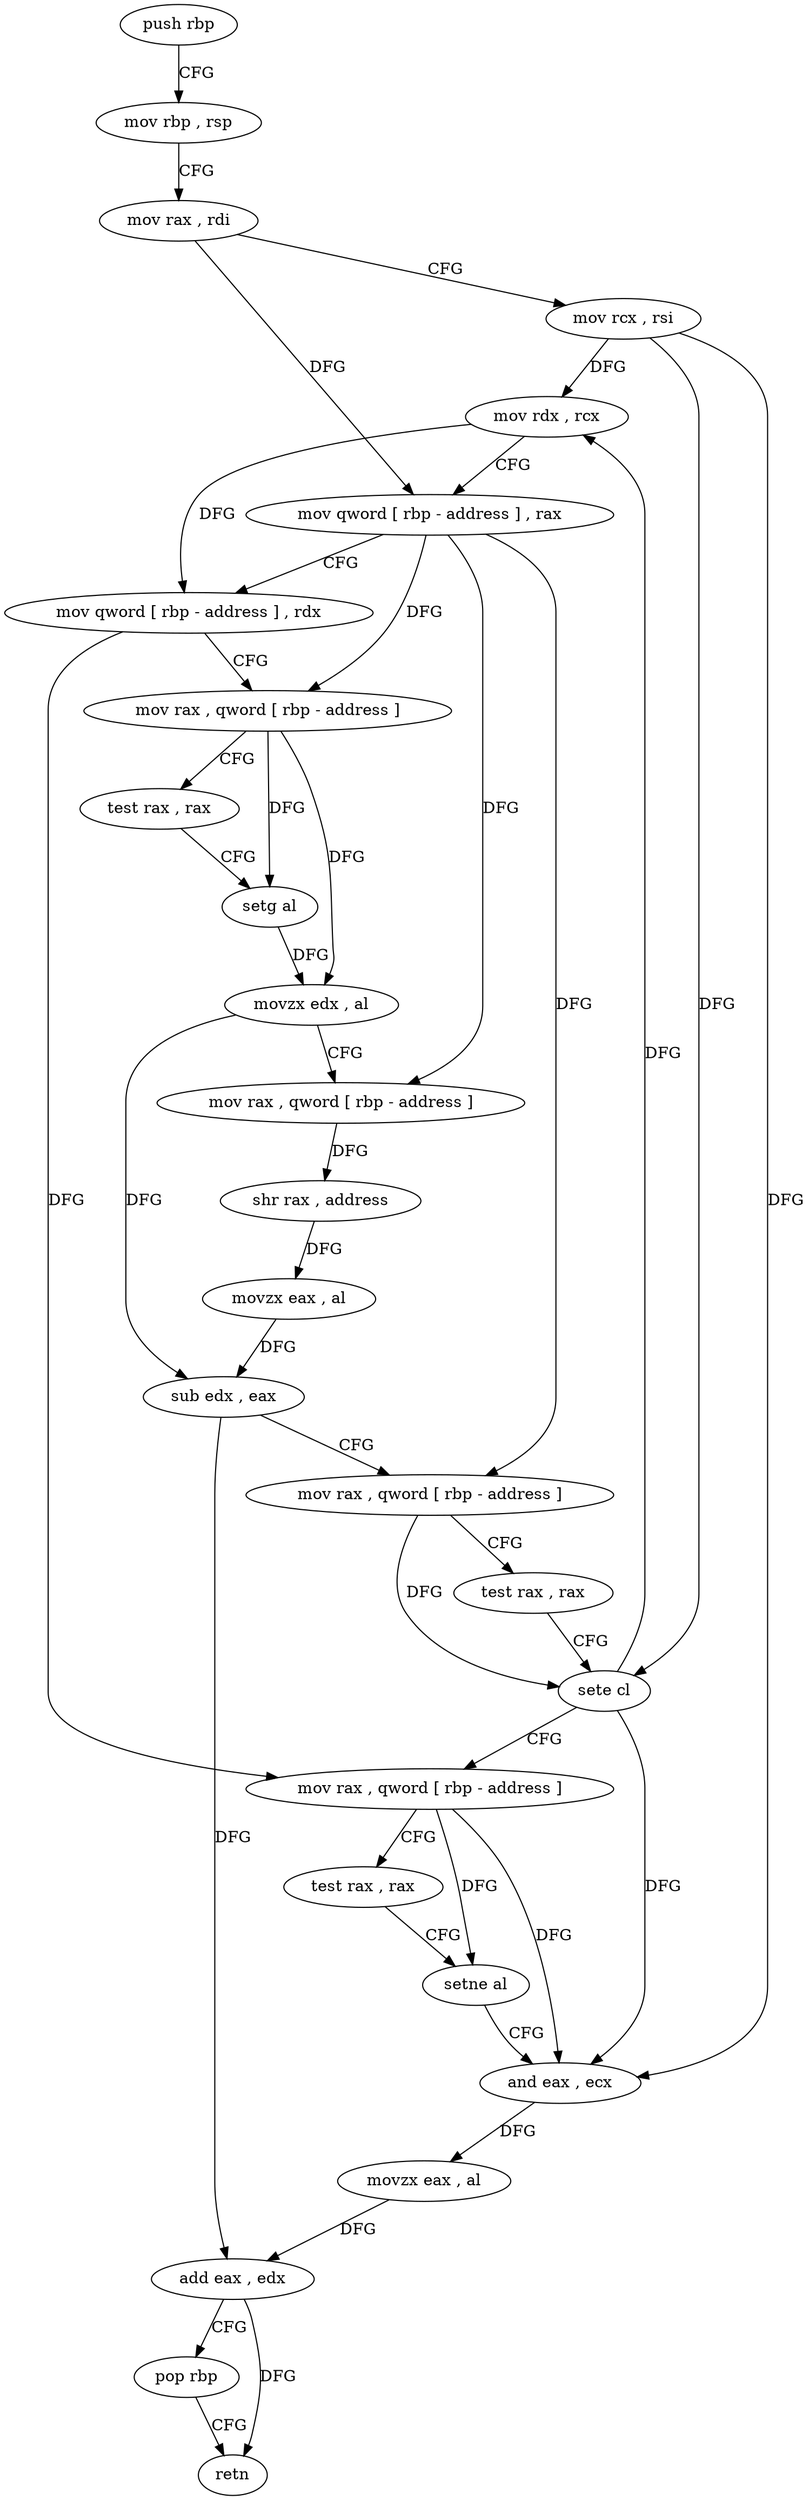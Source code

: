 digraph "func" {
"383794" [label = "push rbp" ]
"383795" [label = "mov rbp , rsp" ]
"383798" [label = "mov rax , rdi" ]
"383801" [label = "mov rcx , rsi" ]
"383804" [label = "mov rdx , rcx" ]
"383807" [label = "mov qword [ rbp - address ] , rax" ]
"383811" [label = "mov qword [ rbp - address ] , rdx" ]
"383815" [label = "mov rax , qword [ rbp - address ]" ]
"383819" [label = "test rax , rax" ]
"383822" [label = "setg al" ]
"383825" [label = "movzx edx , al" ]
"383828" [label = "mov rax , qword [ rbp - address ]" ]
"383832" [label = "shr rax , address" ]
"383836" [label = "movzx eax , al" ]
"383839" [label = "sub edx , eax" ]
"383841" [label = "mov rax , qword [ rbp - address ]" ]
"383845" [label = "test rax , rax" ]
"383848" [label = "sete cl" ]
"383851" [label = "mov rax , qword [ rbp - address ]" ]
"383855" [label = "test rax , rax" ]
"383858" [label = "setne al" ]
"383861" [label = "and eax , ecx" ]
"383863" [label = "movzx eax , al" ]
"383866" [label = "add eax , edx" ]
"383868" [label = "pop rbp" ]
"383869" [label = "retn" ]
"383794" -> "383795" [ label = "CFG" ]
"383795" -> "383798" [ label = "CFG" ]
"383798" -> "383801" [ label = "CFG" ]
"383798" -> "383807" [ label = "DFG" ]
"383801" -> "383804" [ label = "DFG" ]
"383801" -> "383848" [ label = "DFG" ]
"383801" -> "383861" [ label = "DFG" ]
"383804" -> "383807" [ label = "CFG" ]
"383804" -> "383811" [ label = "DFG" ]
"383807" -> "383811" [ label = "CFG" ]
"383807" -> "383815" [ label = "DFG" ]
"383807" -> "383828" [ label = "DFG" ]
"383807" -> "383841" [ label = "DFG" ]
"383811" -> "383815" [ label = "CFG" ]
"383811" -> "383851" [ label = "DFG" ]
"383815" -> "383819" [ label = "CFG" ]
"383815" -> "383822" [ label = "DFG" ]
"383815" -> "383825" [ label = "DFG" ]
"383819" -> "383822" [ label = "CFG" ]
"383822" -> "383825" [ label = "DFG" ]
"383825" -> "383828" [ label = "CFG" ]
"383825" -> "383839" [ label = "DFG" ]
"383828" -> "383832" [ label = "DFG" ]
"383832" -> "383836" [ label = "DFG" ]
"383836" -> "383839" [ label = "DFG" ]
"383839" -> "383841" [ label = "CFG" ]
"383839" -> "383866" [ label = "DFG" ]
"383841" -> "383845" [ label = "CFG" ]
"383841" -> "383848" [ label = "DFG" ]
"383845" -> "383848" [ label = "CFG" ]
"383848" -> "383851" [ label = "CFG" ]
"383848" -> "383804" [ label = "DFG" ]
"383848" -> "383861" [ label = "DFG" ]
"383851" -> "383855" [ label = "CFG" ]
"383851" -> "383858" [ label = "DFG" ]
"383851" -> "383861" [ label = "DFG" ]
"383855" -> "383858" [ label = "CFG" ]
"383858" -> "383861" [ label = "CFG" ]
"383861" -> "383863" [ label = "DFG" ]
"383863" -> "383866" [ label = "DFG" ]
"383866" -> "383868" [ label = "CFG" ]
"383866" -> "383869" [ label = "DFG" ]
"383868" -> "383869" [ label = "CFG" ]
}

